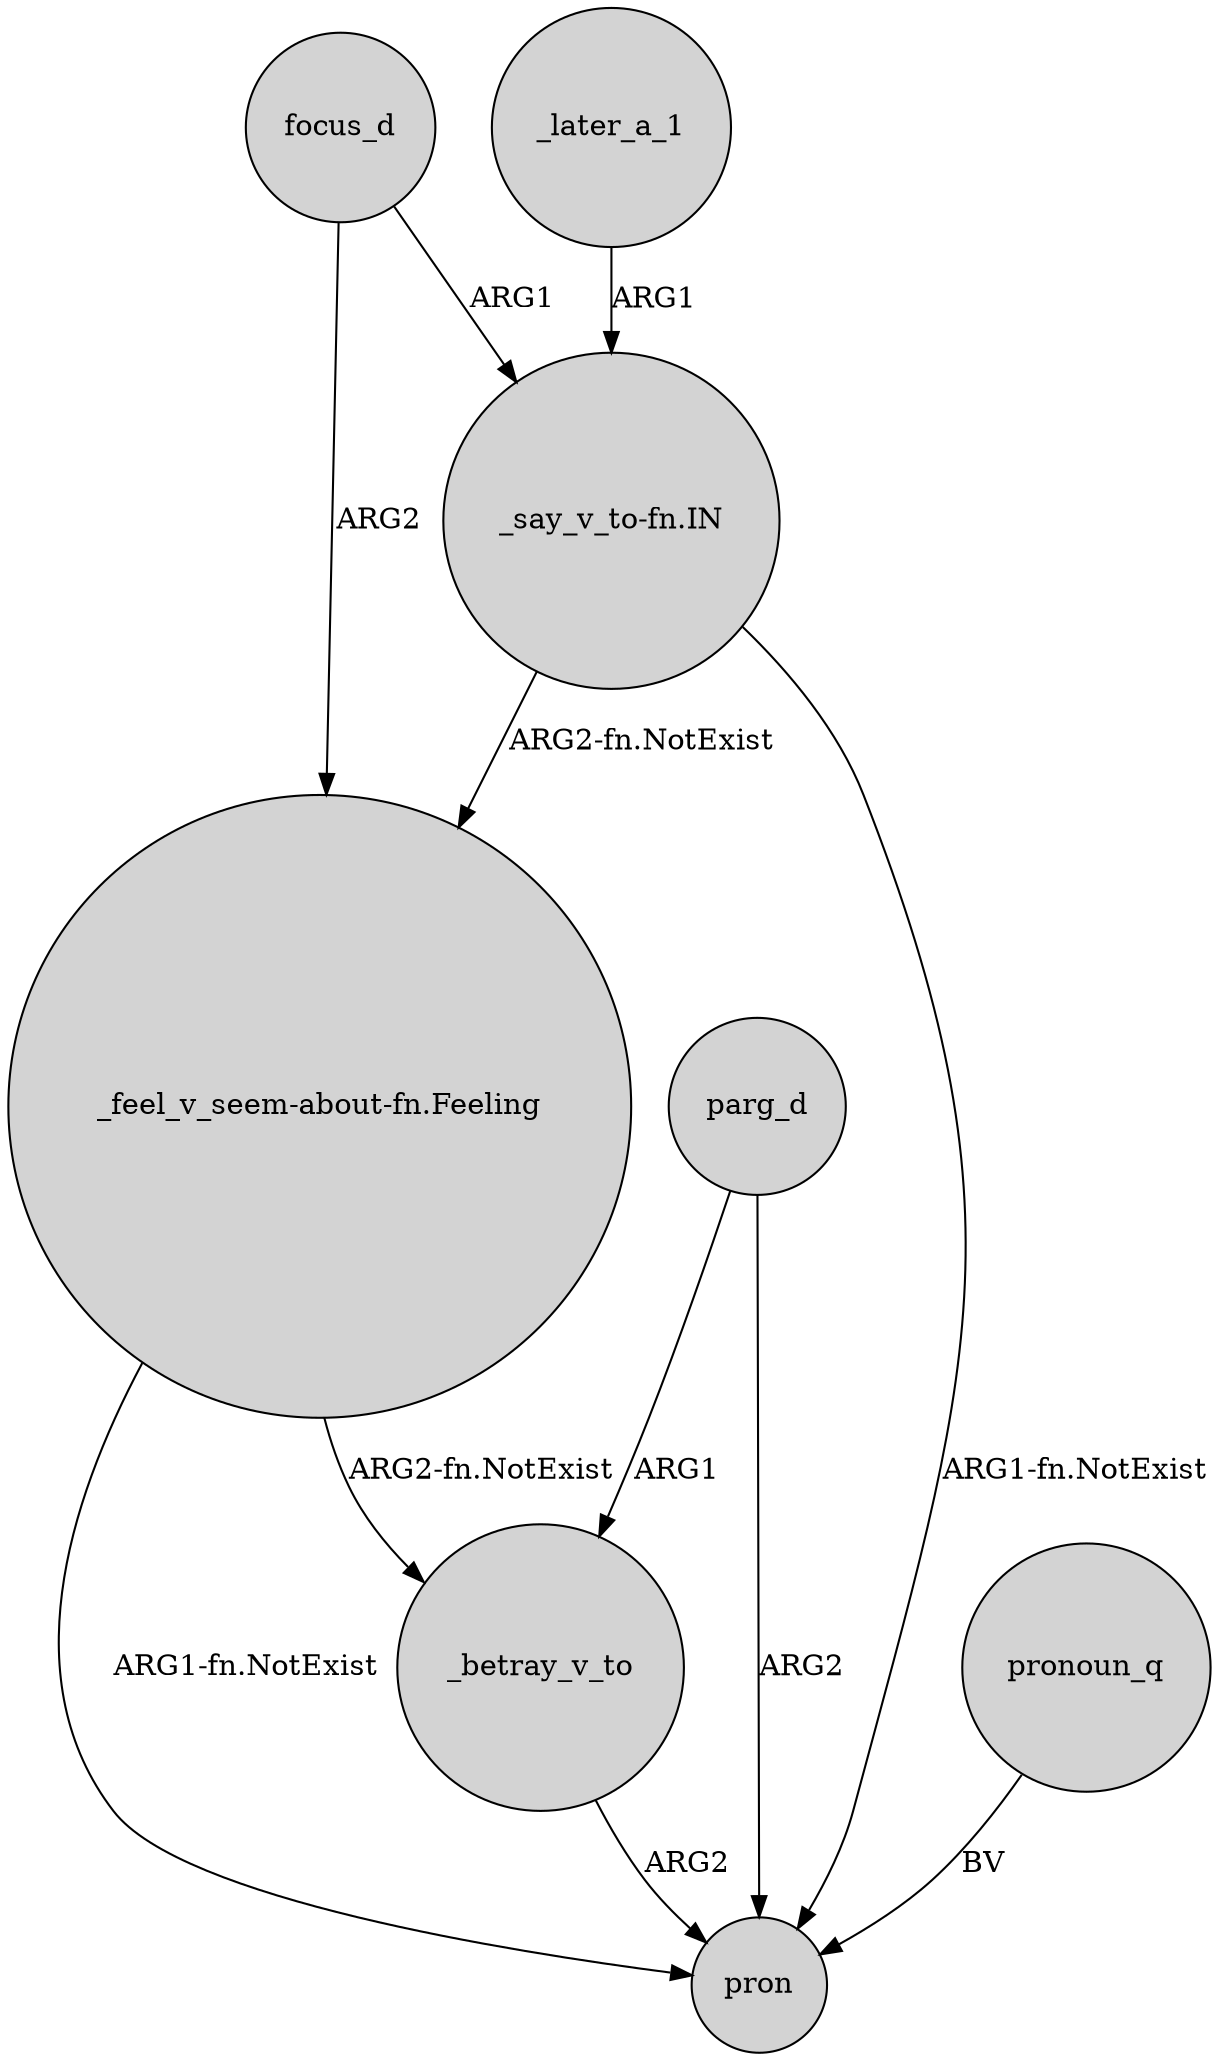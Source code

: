 digraph {
	node [shape=circle style=filled]
	_betray_v_to -> pron [label=ARG2]
	"_say_v_to-fn.IN" -> pron [label="ARG1-fn.NotExist"]
	"_feel_v_seem-about-fn.Feeling" -> pron [label="ARG1-fn.NotExist"]
	_later_a_1 -> "_say_v_to-fn.IN" [label=ARG1]
	focus_d -> "_feel_v_seem-about-fn.Feeling" [label=ARG2]
	"_feel_v_seem-about-fn.Feeling" -> _betray_v_to [label="ARG2-fn.NotExist"]
	"_say_v_to-fn.IN" -> "_feel_v_seem-about-fn.Feeling" [label="ARG2-fn.NotExist"]
	parg_d -> pron [label=ARG2]
	focus_d -> "_say_v_to-fn.IN" [label=ARG1]
	parg_d -> _betray_v_to [label=ARG1]
	pronoun_q -> pron [label=BV]
}
